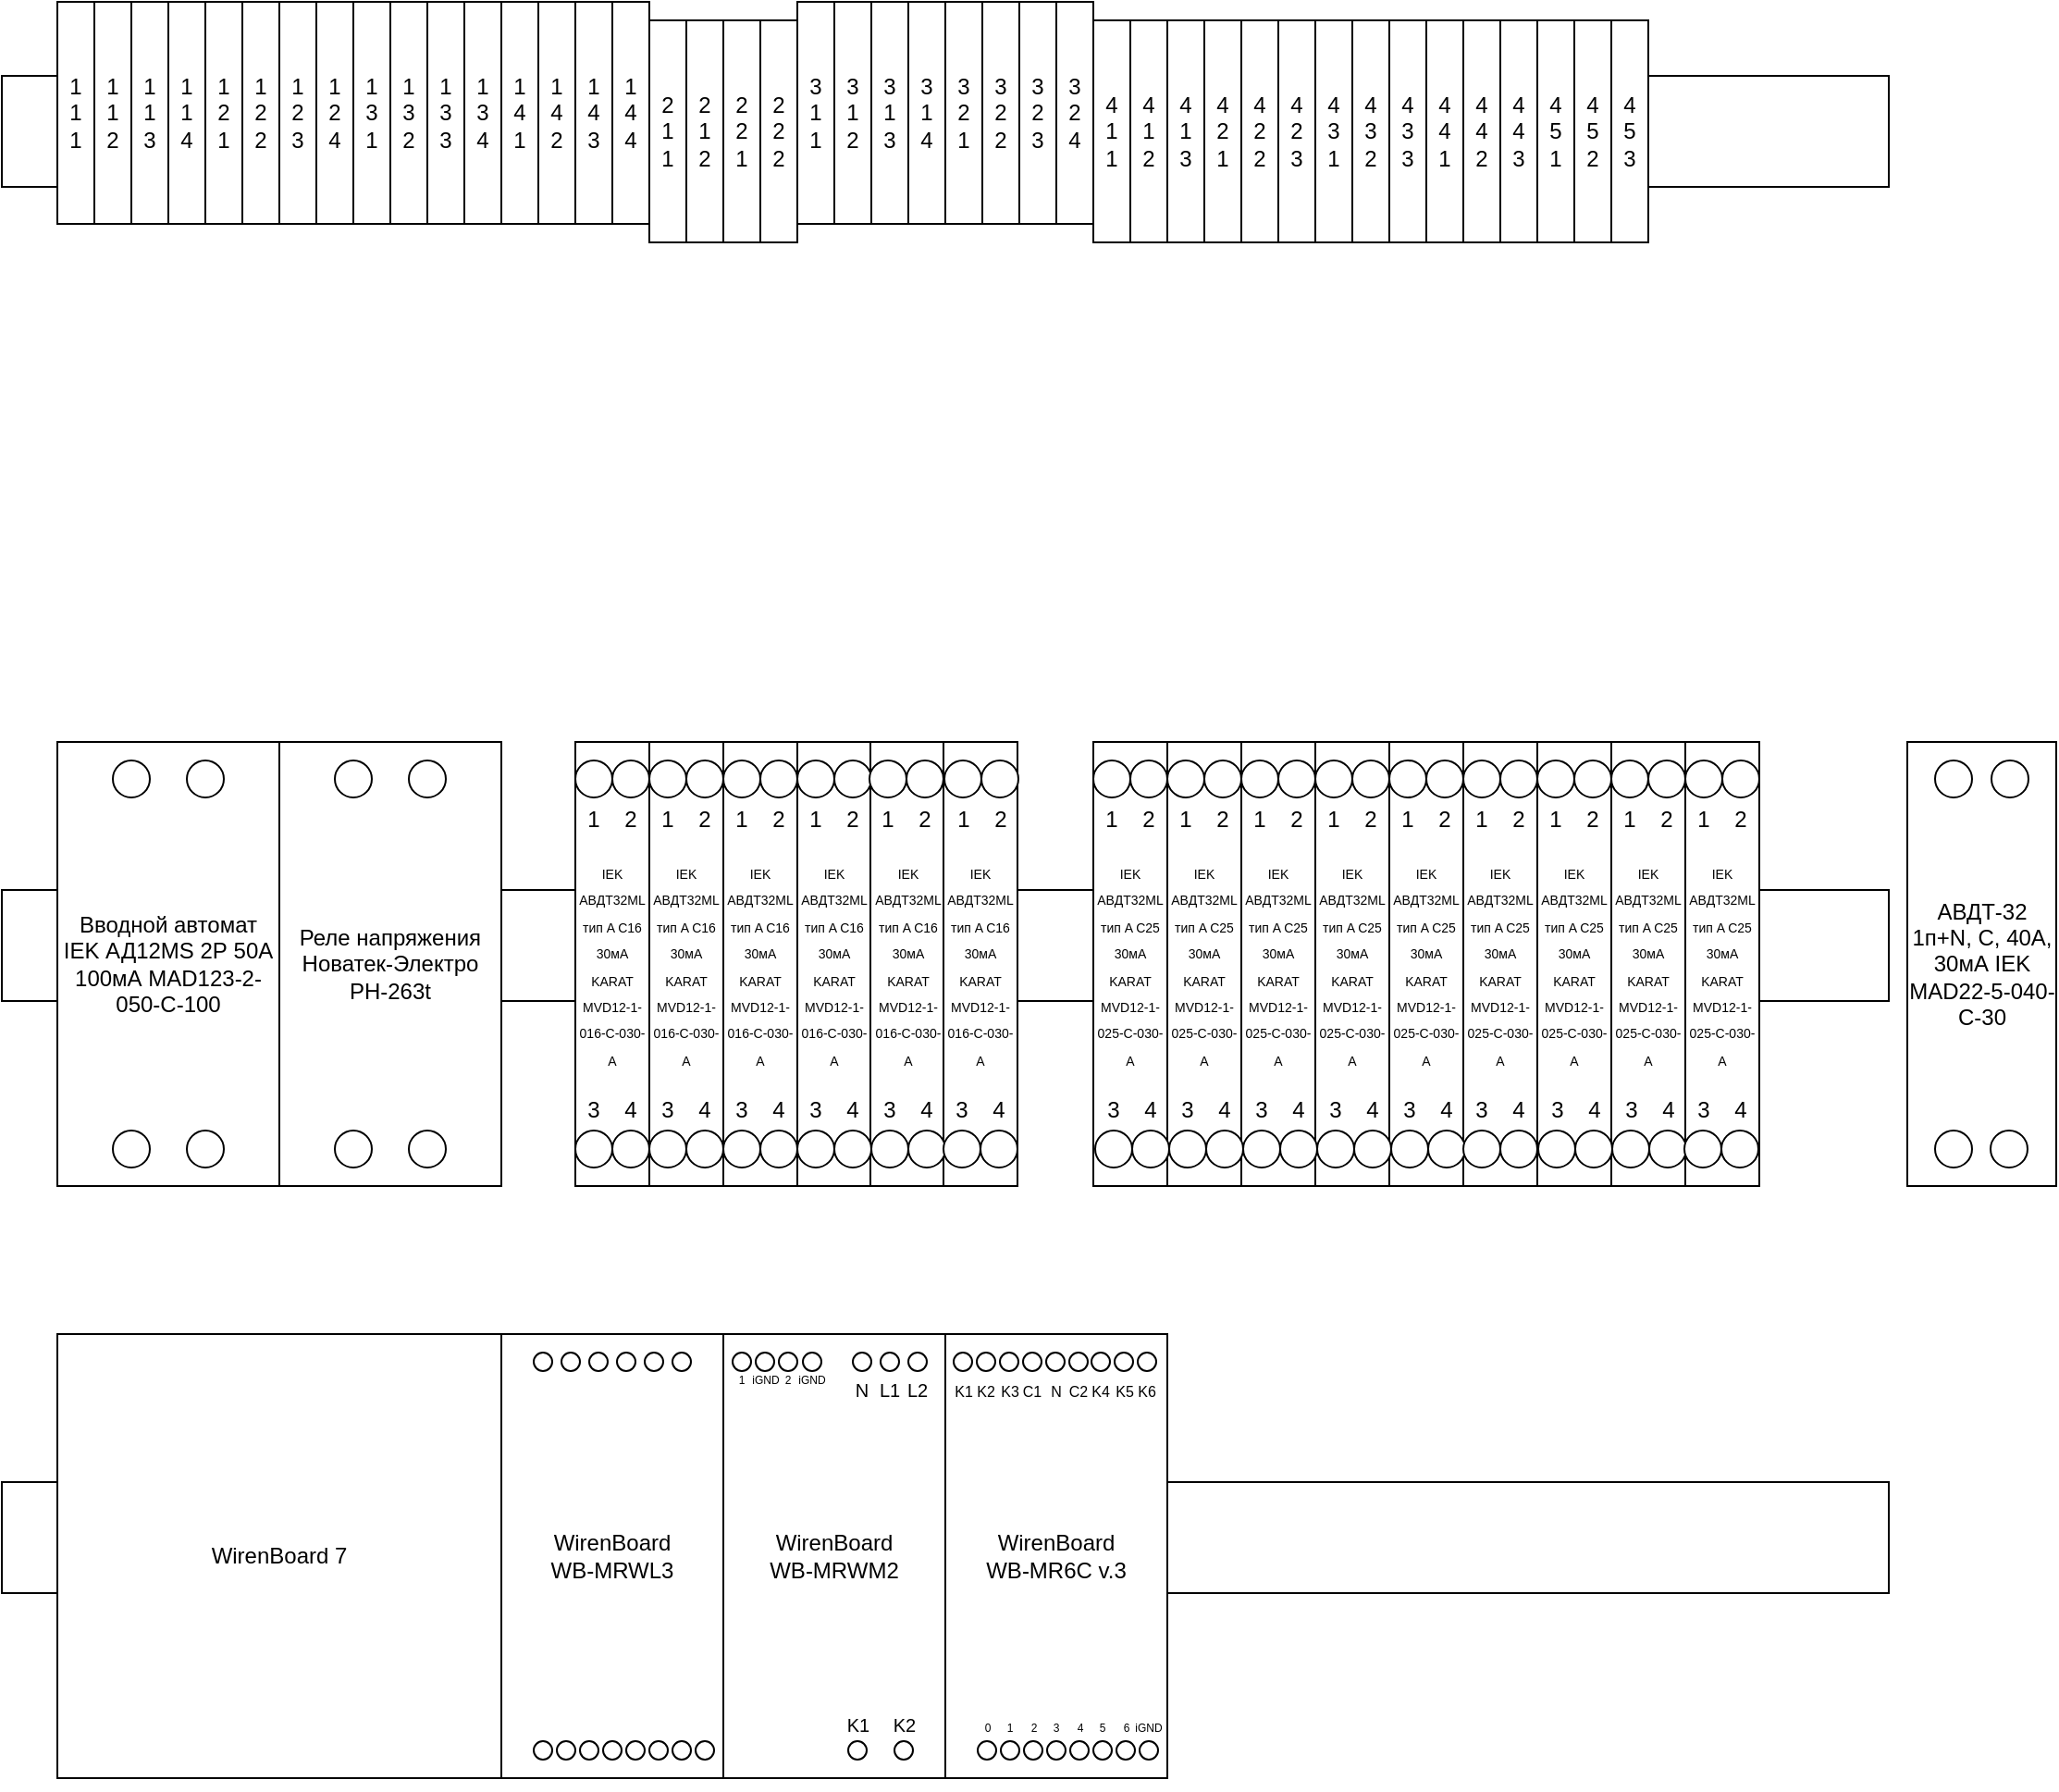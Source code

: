 <mxfile version="21.1.2" type="github">
  <diagram name="Страница 1" id="GMvIVAxOlFMNgnBswhOr">
    <mxGraphModel dx="1138" dy="989" grid="1" gridSize="10" guides="1" tooltips="1" connect="1" arrows="1" fold="1" page="1" pageScale="1" pageWidth="827" pageHeight="1169" math="1" shadow="0">
      <root>
        <mxCell id="0" />
        <mxCell id="1" parent="0" />
        <mxCell id="wkO30YPk-ZB2-EVH_7Kl-1" value="" style="rounded=0;whiteSpace=wrap;html=1;" vertex="1" parent="1">
          <mxGeometry x="10" y="80" width="1020" height="60" as="geometry" />
        </mxCell>
        <mxCell id="RqG4AOZZVtZ1jqkXJKte-1" value="" style="rounded=0;whiteSpace=wrap;html=1;" parent="1" vertex="1">
          <mxGeometry x="10" y="520" width="1020" height="60" as="geometry" />
        </mxCell>
        <mxCell id="2vmeMcMYZhxoyW6QbUdL-4" value="Вводной автомат&lt;br&gt;IEK АД12MS 2Р 50А 100мА MAD123-2-050-C-100" style="rounded=0;whiteSpace=wrap;html=1;" parent="1" vertex="1">
          <mxGeometry x="40" y="440" width="120" height="240" as="geometry" />
        </mxCell>
        <mxCell id="2vmeMcMYZhxoyW6QbUdL-5" value="" style="ellipse;whiteSpace=wrap;html=1;aspect=fixed;" parent="1" vertex="1">
          <mxGeometry x="70" y="450" width="20" height="20" as="geometry" />
        </mxCell>
        <mxCell id="2vmeMcMYZhxoyW6QbUdL-6" value="" style="ellipse;whiteSpace=wrap;html=1;aspect=fixed;" parent="1" vertex="1">
          <mxGeometry x="110" y="450" width="20" height="20" as="geometry" />
        </mxCell>
        <mxCell id="2vmeMcMYZhxoyW6QbUdL-7" value="" style="ellipse;whiteSpace=wrap;html=1;aspect=fixed;" parent="1" vertex="1">
          <mxGeometry x="70" y="650" width="20" height="20" as="geometry" />
        </mxCell>
        <mxCell id="2vmeMcMYZhxoyW6QbUdL-8" value="" style="ellipse;whiteSpace=wrap;html=1;aspect=fixed;" parent="1" vertex="1">
          <mxGeometry x="110" y="650" width="20" height="20" as="geometry" />
        </mxCell>
        <mxCell id="2vmeMcMYZhxoyW6QbUdL-9" value="Реле напряжения&lt;br&gt;Новатек-Электро&lt;br&gt;РН-263t" style="rounded=0;whiteSpace=wrap;html=1;" parent="1" vertex="1">
          <mxGeometry x="160" y="440" width="120" height="240" as="geometry" />
        </mxCell>
        <mxCell id="5hRmY-BtmMJLrfZp9TTn-1" value="1&lt;br&gt;1&lt;br&gt;1" style="rounded=0;whiteSpace=wrap;html=1;" parent="1" vertex="1">
          <mxGeometry x="40" y="40" width="20" height="120" as="geometry" />
        </mxCell>
        <mxCell id="5hRmY-BtmMJLrfZp9TTn-3" value="1&lt;br&gt;1&lt;br&gt;2" style="rounded=0;whiteSpace=wrap;html=1;" parent="1" vertex="1">
          <mxGeometry x="60" y="40" width="20" height="120" as="geometry" />
        </mxCell>
        <mxCell id="5hRmY-BtmMJLrfZp9TTn-4" value="1&lt;br&gt;1&lt;br&gt;3" style="rounded=0;whiteSpace=wrap;html=1;" parent="1" vertex="1">
          <mxGeometry x="80" y="40" width="20" height="120" as="geometry" />
        </mxCell>
        <mxCell id="5hRmY-BtmMJLrfZp9TTn-5" value="1&lt;br&gt;1&lt;br&gt;4" style="rounded=0;whiteSpace=wrap;html=1;" parent="1" vertex="1">
          <mxGeometry x="100" y="40" width="20" height="120" as="geometry" />
        </mxCell>
        <mxCell id="0-yYCfnnUH1NWtFswdme-1" value="1&lt;br&gt;2&lt;br&gt;1" style="rounded=0;whiteSpace=wrap;html=1;" parent="1" vertex="1">
          <mxGeometry x="120" y="40" width="20" height="120" as="geometry" />
        </mxCell>
        <mxCell id="0-yYCfnnUH1NWtFswdme-2" value="1&lt;br&gt;2&lt;br&gt;2" style="rounded=0;whiteSpace=wrap;html=1;" parent="1" vertex="1">
          <mxGeometry x="140" y="40" width="20" height="120" as="geometry" />
        </mxCell>
        <mxCell id="0-yYCfnnUH1NWtFswdme-3" value="1&lt;br&gt;2&lt;br&gt;3" style="rounded=0;whiteSpace=wrap;html=1;" parent="1" vertex="1">
          <mxGeometry x="160" y="40" width="20" height="120" as="geometry" />
        </mxCell>
        <mxCell id="0-yYCfnnUH1NWtFswdme-4" value="1&lt;br&gt;2&lt;br&gt;4" style="rounded=0;whiteSpace=wrap;html=1;" parent="1" vertex="1">
          <mxGeometry x="180" y="40" width="20" height="120" as="geometry" />
        </mxCell>
        <mxCell id="N0oFKr2moulXzAQWh6da-1" value="1&lt;br&gt;3&lt;br&gt;1" style="rounded=0;whiteSpace=wrap;html=1;" parent="1" vertex="1">
          <mxGeometry x="200" y="40" width="20" height="120" as="geometry" />
        </mxCell>
        <mxCell id="N0oFKr2moulXzAQWh6da-2" value="1&lt;br&gt;3&lt;br&gt;2" style="rounded=0;whiteSpace=wrap;html=1;" parent="1" vertex="1">
          <mxGeometry x="220" y="40" width="20" height="120" as="geometry" />
        </mxCell>
        <mxCell id="N0oFKr2moulXzAQWh6da-3" value="1&lt;br&gt;3&lt;br&gt;3" style="rounded=0;whiteSpace=wrap;html=1;" parent="1" vertex="1">
          <mxGeometry x="240" y="40" width="20" height="120" as="geometry" />
        </mxCell>
        <mxCell id="N0oFKr2moulXzAQWh6da-4" value="1&lt;br&gt;3&lt;br&gt;4" style="rounded=0;whiteSpace=wrap;html=1;" parent="1" vertex="1">
          <mxGeometry x="260" y="40" width="20" height="120" as="geometry" />
        </mxCell>
        <mxCell id="N0oFKr2moulXzAQWh6da-5" value="1&lt;br&gt;4&lt;br&gt;1" style="rounded=0;whiteSpace=wrap;html=1;" parent="1" vertex="1">
          <mxGeometry x="280" y="40" width="20" height="120" as="geometry" />
        </mxCell>
        <mxCell id="N0oFKr2moulXzAQWh6da-6" value="1&lt;br&gt;4&lt;br&gt;2" style="rounded=0;whiteSpace=wrap;html=1;" parent="1" vertex="1">
          <mxGeometry x="300" y="40" width="20" height="120" as="geometry" />
        </mxCell>
        <mxCell id="N0oFKr2moulXzAQWh6da-7" value="1&lt;br&gt;4&lt;br&gt;3" style="rounded=0;whiteSpace=wrap;html=1;" parent="1" vertex="1">
          <mxGeometry x="320" y="40" width="20" height="120" as="geometry" />
        </mxCell>
        <mxCell id="N0oFKr2moulXzAQWh6da-8" value="1&lt;br&gt;4&lt;br&gt;4" style="rounded=0;whiteSpace=wrap;html=1;" parent="1" vertex="1">
          <mxGeometry x="340" y="40" width="20" height="120" as="geometry" />
        </mxCell>
        <mxCell id="N0oFKr2moulXzAQWh6da-9" value="2&lt;br&gt;1&lt;br&gt;1" style="rounded=0;whiteSpace=wrap;html=1;" parent="1" vertex="1">
          <mxGeometry x="360" y="50" width="20" height="120" as="geometry" />
        </mxCell>
        <mxCell id="N0oFKr2moulXzAQWh6da-10" value="2&lt;br&gt;1&lt;br&gt;2" style="rounded=0;whiteSpace=wrap;html=1;" parent="1" vertex="1">
          <mxGeometry x="380" y="50" width="20" height="120" as="geometry" />
        </mxCell>
        <mxCell id="N0oFKr2moulXzAQWh6da-11" value="2&lt;br&gt;2&lt;br&gt;1" style="rounded=0;whiteSpace=wrap;html=1;" parent="1" vertex="1">
          <mxGeometry x="400" y="50" width="20" height="120" as="geometry" />
        </mxCell>
        <mxCell id="N0oFKr2moulXzAQWh6da-12" value="2&lt;br&gt;2&lt;br&gt;2" style="rounded=0;whiteSpace=wrap;html=1;" parent="1" vertex="1">
          <mxGeometry x="420" y="50" width="20" height="120" as="geometry" />
        </mxCell>
        <mxCell id="N0oFKr2moulXzAQWh6da-13" value="3&lt;br&gt;1&lt;br&gt;1" style="rounded=0;whiteSpace=wrap;html=1;" parent="1" vertex="1">
          <mxGeometry x="440" y="40" width="20" height="120" as="geometry" />
        </mxCell>
        <mxCell id="N0oFKr2moulXzAQWh6da-14" value="3&lt;br&gt;1&lt;br&gt;2" style="rounded=0;whiteSpace=wrap;html=1;" parent="1" vertex="1">
          <mxGeometry x="460" y="40" width="20" height="120" as="geometry" />
        </mxCell>
        <mxCell id="N0oFKr2moulXzAQWh6da-15" value="3&lt;br&gt;1&lt;br&gt;3" style="rounded=0;whiteSpace=wrap;html=1;" parent="1" vertex="1">
          <mxGeometry x="480" y="40" width="20" height="120" as="geometry" />
        </mxCell>
        <mxCell id="N0oFKr2moulXzAQWh6da-16" value="3&lt;br&gt;1&lt;br&gt;4" style="rounded=0;whiteSpace=wrap;html=1;" parent="1" vertex="1">
          <mxGeometry x="500" y="40" width="20" height="120" as="geometry" />
        </mxCell>
        <mxCell id="N0oFKr2moulXzAQWh6da-17" value="3&lt;br&gt;2&lt;br&gt;1" style="rounded=0;whiteSpace=wrap;html=1;" parent="1" vertex="1">
          <mxGeometry x="520" y="40" width="20" height="120" as="geometry" />
        </mxCell>
        <mxCell id="N0oFKr2moulXzAQWh6da-18" value="3&lt;br&gt;2&lt;br&gt;2" style="rounded=0;whiteSpace=wrap;html=1;" parent="1" vertex="1">
          <mxGeometry x="540" y="40" width="20" height="120" as="geometry" />
        </mxCell>
        <mxCell id="N0oFKr2moulXzAQWh6da-19" value="3&lt;br&gt;2&lt;br&gt;3" style="rounded=0;whiteSpace=wrap;html=1;" parent="1" vertex="1">
          <mxGeometry x="560" y="40" width="20" height="120" as="geometry" />
        </mxCell>
        <mxCell id="N0oFKr2moulXzAQWh6da-20" value="3&lt;br&gt;2&lt;br&gt;4" style="rounded=0;whiteSpace=wrap;html=1;" parent="1" vertex="1">
          <mxGeometry x="580" y="40" width="20" height="120" as="geometry" />
        </mxCell>
        <mxCell id="N0oFKr2moulXzAQWh6da-21" value="4&lt;br&gt;1&lt;br&gt;1" style="rounded=0;whiteSpace=wrap;html=1;" parent="1" vertex="1">
          <mxGeometry x="600" y="50" width="20" height="120" as="geometry" />
        </mxCell>
        <mxCell id="N0oFKr2moulXzAQWh6da-22" value="4&lt;br&gt;1&lt;br&gt;2" style="rounded=0;whiteSpace=wrap;html=1;" parent="1" vertex="1">
          <mxGeometry x="620" y="50" width="20" height="120" as="geometry" />
        </mxCell>
        <mxCell id="N0oFKr2moulXzAQWh6da-23" value="4&lt;br&gt;1&lt;br&gt;3" style="rounded=0;whiteSpace=wrap;html=1;" parent="1" vertex="1">
          <mxGeometry x="640" y="50" width="20" height="120" as="geometry" />
        </mxCell>
        <mxCell id="N0oFKr2moulXzAQWh6da-24" value="4&lt;br&gt;2&lt;br&gt;1" style="rounded=0;whiteSpace=wrap;html=1;" parent="1" vertex="1">
          <mxGeometry x="660" y="50" width="20" height="120" as="geometry" />
        </mxCell>
        <mxCell id="N0oFKr2moulXzAQWh6da-25" value="4&lt;br&gt;2&lt;br&gt;2" style="rounded=0;whiteSpace=wrap;html=1;" parent="1" vertex="1">
          <mxGeometry x="680" y="50" width="20" height="120" as="geometry" />
        </mxCell>
        <mxCell id="N0oFKr2moulXzAQWh6da-26" value="4&lt;br&gt;2&lt;br&gt;3" style="rounded=0;whiteSpace=wrap;html=1;" parent="1" vertex="1">
          <mxGeometry x="700" y="50" width="20" height="120" as="geometry" />
        </mxCell>
        <mxCell id="N0oFKr2moulXzAQWh6da-27" value="4&lt;br&gt;3&lt;br&gt;1" style="rounded=0;whiteSpace=wrap;html=1;" parent="1" vertex="1">
          <mxGeometry x="720" y="50" width="20" height="120" as="geometry" />
        </mxCell>
        <mxCell id="N0oFKr2moulXzAQWh6da-28" value="4&lt;br&gt;3&lt;br&gt;2" style="rounded=0;whiteSpace=wrap;html=1;" parent="1" vertex="1">
          <mxGeometry x="740" y="50" width="20" height="120" as="geometry" />
        </mxCell>
        <mxCell id="N0oFKr2moulXzAQWh6da-29" value="4&lt;br&gt;3&lt;br&gt;3" style="rounded=0;whiteSpace=wrap;html=1;" parent="1" vertex="1">
          <mxGeometry x="760" y="50" width="20" height="120" as="geometry" />
        </mxCell>
        <mxCell id="N0oFKr2moulXzAQWh6da-30" value="4&lt;br&gt;4&lt;br&gt;1" style="rounded=0;whiteSpace=wrap;html=1;" parent="1" vertex="1">
          <mxGeometry x="780" y="50" width="20" height="120" as="geometry" />
        </mxCell>
        <mxCell id="N0oFKr2moulXzAQWh6da-31" value="4&lt;br&gt;4&lt;br&gt;2" style="rounded=0;whiteSpace=wrap;html=1;" parent="1" vertex="1">
          <mxGeometry x="800" y="50" width="20" height="120" as="geometry" />
        </mxCell>
        <mxCell id="N0oFKr2moulXzAQWh6da-32" value="4&lt;br&gt;4&lt;br&gt;3" style="rounded=0;whiteSpace=wrap;html=1;" parent="1" vertex="1">
          <mxGeometry x="820" y="50" width="20" height="120" as="geometry" />
        </mxCell>
        <mxCell id="N0oFKr2moulXzAQWh6da-33" value="4&lt;br&gt;5&lt;br&gt;1" style="rounded=0;whiteSpace=wrap;html=1;" parent="1" vertex="1">
          <mxGeometry x="840" y="50" width="20" height="120" as="geometry" />
        </mxCell>
        <mxCell id="N0oFKr2moulXzAQWh6da-34" value="4&lt;br&gt;5&lt;br&gt;2" style="rounded=0;whiteSpace=wrap;html=1;" parent="1" vertex="1">
          <mxGeometry x="860" y="50" width="20" height="120" as="geometry" />
        </mxCell>
        <mxCell id="N0oFKr2moulXzAQWh6da-35" value="4&lt;br&gt;5&lt;br&gt;3" style="rounded=0;whiteSpace=wrap;html=1;" parent="1" vertex="1">
          <mxGeometry x="880" y="50" width="20" height="120" as="geometry" />
        </mxCell>
        <mxCell id="RqG4AOZZVtZ1jqkXJKte-2" value="" style="rounded=0;whiteSpace=wrap;html=1;" parent="1" vertex="1">
          <mxGeometry x="10" y="840" width="1020" height="60" as="geometry" />
        </mxCell>
        <mxCell id="RqG4AOZZVtZ1jqkXJKte-3" value="WirenBoard 7" style="rounded=0;whiteSpace=wrap;html=1;" parent="1" vertex="1">
          <mxGeometry x="40" y="760" width="240" height="240" as="geometry" />
        </mxCell>
        <mxCell id="RqG4AOZZVtZ1jqkXJKte-4" value="WirenBoard&lt;br&gt;WB-MRWL3" style="rounded=0;whiteSpace=wrap;html=1;" parent="1" vertex="1">
          <mxGeometry x="280" y="760" width="120" height="240" as="geometry" />
        </mxCell>
        <mxCell id="RqG4AOZZVtZ1jqkXJKte-5" value="" style="ellipse;whiteSpace=wrap;html=1;aspect=fixed;" parent="1" vertex="1">
          <mxGeometry x="297.5" y="770" width="10" height="10" as="geometry" />
        </mxCell>
        <mxCell id="RqG4AOZZVtZ1jqkXJKte-6" value="" style="ellipse;whiteSpace=wrap;html=1;aspect=fixed;" parent="1" vertex="1">
          <mxGeometry x="312.5" y="770" width="10" height="10" as="geometry" />
        </mxCell>
        <mxCell id="RqG4AOZZVtZ1jqkXJKte-7" value="" style="ellipse;whiteSpace=wrap;html=1;aspect=fixed;" parent="1" vertex="1">
          <mxGeometry x="327.5" y="770" width="10" height="10" as="geometry" />
        </mxCell>
        <mxCell id="RqG4AOZZVtZ1jqkXJKte-8" value="" style="ellipse;whiteSpace=wrap;html=1;aspect=fixed;" parent="1" vertex="1">
          <mxGeometry x="342.5" y="770" width="10" height="10" as="geometry" />
        </mxCell>
        <mxCell id="RqG4AOZZVtZ1jqkXJKte-9" value="" style="ellipse;whiteSpace=wrap;html=1;aspect=fixed;" parent="1" vertex="1">
          <mxGeometry x="357.5" y="770" width="10" height="10" as="geometry" />
        </mxCell>
        <mxCell id="RqG4AOZZVtZ1jqkXJKte-10" value="" style="ellipse;whiteSpace=wrap;html=1;aspect=fixed;" parent="1" vertex="1">
          <mxGeometry x="372.5" y="770" width="10" height="10" as="geometry" />
        </mxCell>
        <mxCell id="RqG4AOZZVtZ1jqkXJKte-13" value="" style="ellipse;whiteSpace=wrap;html=1;aspect=fixed;" parent="1" vertex="1">
          <mxGeometry x="297.5" y="980" width="10" height="10" as="geometry" />
        </mxCell>
        <mxCell id="RqG4AOZZVtZ1jqkXJKte-14" value="" style="ellipse;whiteSpace=wrap;html=1;aspect=fixed;" parent="1" vertex="1">
          <mxGeometry x="310" y="980" width="10" height="10" as="geometry" />
        </mxCell>
        <mxCell id="RqG4AOZZVtZ1jqkXJKte-15" value="" style="ellipse;whiteSpace=wrap;html=1;aspect=fixed;" parent="1" vertex="1">
          <mxGeometry x="322.5" y="980" width="10" height="10" as="geometry" />
        </mxCell>
        <mxCell id="RqG4AOZZVtZ1jqkXJKte-16" value="" style="ellipse;whiteSpace=wrap;html=1;aspect=fixed;" parent="1" vertex="1">
          <mxGeometry x="335" y="980" width="10" height="10" as="geometry" />
        </mxCell>
        <mxCell id="RqG4AOZZVtZ1jqkXJKte-17" value="" style="ellipse;whiteSpace=wrap;html=1;aspect=fixed;" parent="1" vertex="1">
          <mxGeometry x="347.5" y="980" width="10" height="10" as="geometry" />
        </mxCell>
        <mxCell id="RqG4AOZZVtZ1jqkXJKte-18" value="" style="ellipse;whiteSpace=wrap;html=1;aspect=fixed;" parent="1" vertex="1">
          <mxGeometry x="360" y="980" width="10" height="10" as="geometry" />
        </mxCell>
        <mxCell id="RqG4AOZZVtZ1jqkXJKte-19" value="" style="ellipse;whiteSpace=wrap;html=1;aspect=fixed;" parent="1" vertex="1">
          <mxGeometry x="372.5" y="980" width="10" height="10" as="geometry" />
        </mxCell>
        <mxCell id="RqG4AOZZVtZ1jqkXJKte-20" value="" style="ellipse;whiteSpace=wrap;html=1;aspect=fixed;" parent="1" vertex="1">
          <mxGeometry x="385" y="980" width="10" height="10" as="geometry" />
        </mxCell>
        <mxCell id="RqG4AOZZVtZ1jqkXJKte-21" value="WirenBoard&lt;br&gt;WB-MRWM2" style="rounded=0;whiteSpace=wrap;html=1;" parent="1" vertex="1">
          <mxGeometry x="400" y="760" width="120" height="240" as="geometry" />
        </mxCell>
        <mxCell id="RqG4AOZZVtZ1jqkXJKte-22" value="&lt;font style=&quot;font-size: 6px;&quot;&gt;&lt;br&gt;iGND&lt;/font&gt;" style="ellipse;whiteSpace=wrap;html=1;aspect=fixed;" parent="1" vertex="1">
          <mxGeometry x="417.5" y="770" width="10" height="10" as="geometry" />
        </mxCell>
        <mxCell id="RqG4AOZZVtZ1jqkXJKte-23" value="&lt;font style=&quot;font-size: 6px;&quot;&gt;&lt;br&gt;2&lt;/font&gt;" style="ellipse;whiteSpace=wrap;html=1;aspect=fixed;" parent="1" vertex="1">
          <mxGeometry x="430" y="770" width="10" height="10" as="geometry" />
        </mxCell>
        <mxCell id="RqG4AOZZVtZ1jqkXJKte-24" value="&lt;font style=&quot;font-size: 6px;&quot;&gt;&lt;br&gt;iGND&lt;/font&gt;" style="ellipse;whiteSpace=wrap;html=1;aspect=fixed;" parent="1" vertex="1">
          <mxGeometry x="443" y="770" width="10" height="10" as="geometry" />
        </mxCell>
        <mxCell id="RqG4AOZZVtZ1jqkXJKte-25" value="&lt;font style=&quot;font-size: 10px;&quot;&gt;&lt;br&gt;&lt;br&gt;N&lt;/font&gt;" style="ellipse;whiteSpace=wrap;html=1;aspect=fixed;" parent="1" vertex="1">
          <mxGeometry x="470" y="770" width="10" height="10" as="geometry" />
        </mxCell>
        <mxCell id="RqG4AOZZVtZ1jqkXJKte-26" value="&lt;font style=&quot;font-size: 10px;&quot;&gt;&lt;br&gt;&lt;br&gt;L1&lt;/font&gt;" style="ellipse;whiteSpace=wrap;html=1;aspect=fixed;" parent="1" vertex="1">
          <mxGeometry x="485" y="770" width="10" height="10" as="geometry" />
        </mxCell>
        <mxCell id="RqG4AOZZVtZ1jqkXJKte-27" value="&lt;font style=&quot;font-size: 10px;&quot;&gt;&lt;br&gt;&lt;br&gt;L2&lt;/font&gt;" style="ellipse;whiteSpace=wrap;html=1;aspect=fixed;" parent="1" vertex="1">
          <mxGeometry x="500" y="770" width="10" height="10" as="geometry" />
        </mxCell>
        <mxCell id="RqG4AOZZVtZ1jqkXJKte-32" value="&lt;font style=&quot;font-size: 10px;&quot;&gt;K1&lt;br&gt;&lt;br&gt;&lt;br&gt;&lt;/font&gt;" style="ellipse;whiteSpace=wrap;html=1;aspect=fixed;" parent="1" vertex="1">
          <mxGeometry x="467.5" y="980" width="10" height="10" as="geometry" />
        </mxCell>
        <mxCell id="RqG4AOZZVtZ1jqkXJKte-34" value="&lt;font style=&quot;font-size: 10px;&quot;&gt;K2&lt;br&gt;&lt;br&gt;&lt;br&gt;&lt;/font&gt;" style="ellipse;whiteSpace=wrap;html=1;aspect=fixed;" parent="1" vertex="1">
          <mxGeometry x="492.5" y="980" width="10" height="10" as="geometry" />
        </mxCell>
        <mxCell id="RqG4AOZZVtZ1jqkXJKte-36" value="&lt;font style=&quot;font-size: 6px;&quot;&gt;&lt;br&gt;1&lt;/font&gt;" style="ellipse;whiteSpace=wrap;html=1;aspect=fixed;" parent="1" vertex="1">
          <mxGeometry x="405" y="770" width="10" height="10" as="geometry" />
        </mxCell>
        <mxCell id="RqG4AOZZVtZ1jqkXJKte-38" value="WirenBoard&lt;br&gt;WB-MR6C v.3" style="rounded=0;whiteSpace=wrap;html=1;" parent="1" vertex="1">
          <mxGeometry x="520" y="760" width="120" height="240" as="geometry" />
        </mxCell>
        <mxCell id="RqG4AOZZVtZ1jqkXJKte-39" value="&lt;font style=&quot;font-size: 8px;&quot;&gt;&lt;br&gt;&lt;br&gt;K1&lt;/font&gt;" style="ellipse;whiteSpace=wrap;html=1;aspect=fixed;" parent="1" vertex="1">
          <mxGeometry x="524.5" y="770" width="10" height="10" as="geometry" />
        </mxCell>
        <mxCell id="RqG4AOZZVtZ1jqkXJKte-40" value="&lt;font style=&quot;font-size: 8px;&quot;&gt;&lt;br&gt;&lt;br&gt;K2&lt;/font&gt;" style="ellipse;whiteSpace=wrap;html=1;aspect=fixed;" parent="1" vertex="1">
          <mxGeometry x="537" y="770" width="10" height="10" as="geometry" />
        </mxCell>
        <mxCell id="RqG4AOZZVtZ1jqkXJKte-41" value="&lt;font style=&quot;font-size: 8px;&quot;&gt;&lt;br&gt;&lt;br&gt;K3&lt;/font&gt;" style="ellipse;whiteSpace=wrap;html=1;aspect=fixed;" parent="1" vertex="1">
          <mxGeometry x="549.5" y="770" width="10" height="10" as="geometry" />
        </mxCell>
        <mxCell id="RqG4AOZZVtZ1jqkXJKte-42" value="&lt;font style=&quot;font-size: 8px;&quot;&gt;&lt;br&gt;&lt;br&gt;C1&lt;/font&gt;" style="ellipse;whiteSpace=wrap;html=1;aspect=fixed;" parent="1" vertex="1">
          <mxGeometry x="562" y="770" width="10" height="10" as="geometry" />
        </mxCell>
        <mxCell id="RqG4AOZZVtZ1jqkXJKte-43" value="&lt;font style=&quot;font-size: 8px;&quot;&gt;&lt;br&gt;&lt;br&gt;N&lt;/font&gt;" style="ellipse;whiteSpace=wrap;html=1;aspect=fixed;" parent="1" vertex="1">
          <mxGeometry x="574.5" y="770" width="10" height="10" as="geometry" />
        </mxCell>
        <mxCell id="RqG4AOZZVtZ1jqkXJKte-44" value="&lt;font style=&quot;font-size: 8px;&quot;&gt;&lt;br&gt;&lt;br&gt;C2&lt;/font&gt;" style="ellipse;whiteSpace=wrap;html=1;aspect=fixed;" parent="1" vertex="1">
          <mxGeometry x="587" y="770" width="10" height="10" as="geometry" />
        </mxCell>
        <mxCell id="RqG4AOZZVtZ1jqkXJKte-45" value="&lt;font style=&quot;font-size: 6px;&quot;&gt;0&lt;br&gt;&lt;br&gt;&lt;br&gt;&lt;/font&gt;" style="ellipse;whiteSpace=wrap;html=1;aspect=fixed;" parent="1" vertex="1">
          <mxGeometry x="537.5" y="980" width="10" height="10" as="geometry" />
        </mxCell>
        <mxCell id="RqG4AOZZVtZ1jqkXJKte-46" value="&lt;font style=&quot;font-size: 6px;&quot;&gt;1&lt;br&gt;&lt;br&gt;&lt;br&gt;&lt;/font&gt;" style="ellipse;whiteSpace=wrap;html=1;aspect=fixed;" parent="1" vertex="1">
          <mxGeometry x="550" y="980" width="10" height="10" as="geometry" />
        </mxCell>
        <mxCell id="RqG4AOZZVtZ1jqkXJKte-47" value="&lt;font style=&quot;font-size: 6px;&quot;&gt;2&lt;br&gt;&lt;br&gt;&lt;br&gt;&lt;/font&gt;" style="ellipse;whiteSpace=wrap;html=1;aspect=fixed;" parent="1" vertex="1">
          <mxGeometry x="562.5" y="980" width="10" height="10" as="geometry" />
        </mxCell>
        <mxCell id="RqG4AOZZVtZ1jqkXJKte-48" value="&lt;font style=&quot;font-size: 6px;&quot;&gt;3&lt;br&gt;&lt;br&gt;&lt;br&gt;&lt;/font&gt;" style="ellipse;whiteSpace=wrap;html=1;aspect=fixed;" parent="1" vertex="1">
          <mxGeometry x="575" y="980" width="10" height="10" as="geometry" />
        </mxCell>
        <mxCell id="RqG4AOZZVtZ1jqkXJKte-49" value="&lt;font style=&quot;font-size: 6px;&quot;&gt;4&lt;br&gt;&lt;br&gt;&lt;br&gt;&lt;/font&gt;" style="ellipse;whiteSpace=wrap;html=1;aspect=fixed;" parent="1" vertex="1">
          <mxGeometry x="587.5" y="980" width="10" height="10" as="geometry" />
        </mxCell>
        <mxCell id="RqG4AOZZVtZ1jqkXJKte-50" value="&lt;font style=&quot;font-size: 6px;&quot;&gt;5&lt;br&gt;&lt;br&gt;&lt;br&gt;&lt;/font&gt;" style="ellipse;whiteSpace=wrap;html=1;aspect=fixed;" parent="1" vertex="1">
          <mxGeometry x="600" y="980" width="10" height="10" as="geometry" />
        </mxCell>
        <mxCell id="RqG4AOZZVtZ1jqkXJKte-51" value="&lt;font style=&quot;font-size: 6px;&quot;&gt;6&lt;br&gt;&lt;br&gt;&lt;br&gt;&lt;/font&gt;" style="ellipse;whiteSpace=wrap;html=1;aspect=fixed;" parent="1" vertex="1">
          <mxGeometry x="612.5" y="980" width="10" height="10" as="geometry" />
        </mxCell>
        <mxCell id="RqG4AOZZVtZ1jqkXJKte-52" value="&lt;font style=&quot;font-size: 6px;&quot;&gt;iGND&lt;br&gt;&lt;br&gt;&lt;br&gt;&lt;/font&gt;" style="ellipse;whiteSpace=wrap;html=1;aspect=fixed;" parent="1" vertex="1">
          <mxGeometry x="625" y="980" width="10" height="10" as="geometry" />
        </mxCell>
        <mxCell id="RqG4AOZZVtZ1jqkXJKte-54" value="&lt;font style=&quot;font-size: 8px;&quot;&gt;&lt;br&gt;&lt;br&gt;K4&lt;/font&gt;" style="ellipse;whiteSpace=wrap;html=1;aspect=fixed;" parent="1" vertex="1">
          <mxGeometry x="599" y="770" width="10" height="10" as="geometry" />
        </mxCell>
        <mxCell id="RqG4AOZZVtZ1jqkXJKte-55" value="&lt;font style=&quot;font-size: 8px;&quot;&gt;&lt;br&gt;&lt;br&gt;K5&lt;/font&gt;" style="ellipse;whiteSpace=wrap;html=1;aspect=fixed;" parent="1" vertex="1">
          <mxGeometry x="611.5" y="770" width="10" height="10" as="geometry" />
        </mxCell>
        <mxCell id="RqG4AOZZVtZ1jqkXJKte-56" value="&lt;font style=&quot;font-size: 8px;&quot;&gt;&lt;br&gt;&lt;br&gt;K6&lt;/font&gt;" style="ellipse;whiteSpace=wrap;html=1;aspect=fixed;" parent="1" vertex="1">
          <mxGeometry x="624" y="770" width="10" height="10" as="geometry" />
        </mxCell>
        <mxCell id="-NaWbS3L9cUnyOow25nI-1" value="" style="ellipse;whiteSpace=wrap;html=1;aspect=fixed;" parent="1" vertex="1">
          <mxGeometry x="190" y="450" width="20" height="20" as="geometry" />
        </mxCell>
        <mxCell id="-NaWbS3L9cUnyOow25nI-2" value="" style="ellipse;whiteSpace=wrap;html=1;aspect=fixed;" parent="1" vertex="1">
          <mxGeometry x="230" y="450" width="20" height="20" as="geometry" />
        </mxCell>
        <mxCell id="-NaWbS3L9cUnyOow25nI-3" value="" style="ellipse;whiteSpace=wrap;html=1;aspect=fixed;" parent="1" vertex="1">
          <mxGeometry x="190" y="650" width="20" height="20" as="geometry" />
        </mxCell>
        <mxCell id="-NaWbS3L9cUnyOow25nI-4" value="" style="ellipse;whiteSpace=wrap;html=1;aspect=fixed;" parent="1" vertex="1">
          <mxGeometry x="230" y="650" width="20" height="20" as="geometry" />
        </mxCell>
        <mxCell id="-NaWbS3L9cUnyOow25nI-5" value="&lt;div&gt;&lt;font style=&quot;font-size: 7px;&quot;&gt;IEK АВДТ32ML тип A С16 30мА KARAT MVD12-1-016-C-030-A&lt;/font&gt;&lt;/div&gt;" style="rounded=0;whiteSpace=wrap;html=1;" parent="1" vertex="1">
          <mxGeometry x="320" y="440" width="40" height="240" as="geometry" />
        </mxCell>
        <mxCell id="-NaWbS3L9cUnyOow25nI-6" value="&lt;br&gt;&lt;br&gt;&lt;br&gt;1" style="ellipse;whiteSpace=wrap;html=1;aspect=fixed;" parent="1" vertex="1">
          <mxGeometry x="320" y="450" width="20" height="20" as="geometry" />
        </mxCell>
        <mxCell id="-NaWbS3L9cUnyOow25nI-7" value="&lt;br&gt;&lt;br&gt;&lt;br&gt;2" style="ellipse;whiteSpace=wrap;html=1;aspect=fixed;" parent="1" vertex="1">
          <mxGeometry x="340" y="450" width="20" height="20" as="geometry" />
        </mxCell>
        <mxCell id="-NaWbS3L9cUnyOow25nI-8" value="3&lt;br&gt;&lt;br&gt;&lt;br&gt;&lt;br&gt;" style="ellipse;whiteSpace=wrap;html=1;aspect=fixed;" parent="1" vertex="1">
          <mxGeometry x="320" y="650" width="20" height="20" as="geometry" />
        </mxCell>
        <mxCell id="-NaWbS3L9cUnyOow25nI-9" value="4&lt;br&gt;&lt;br&gt;&lt;br&gt;&lt;br&gt;" style="ellipse;whiteSpace=wrap;html=1;aspect=fixed;" parent="1" vertex="1">
          <mxGeometry x="340" y="650" width="20" height="20" as="geometry" />
        </mxCell>
        <mxCell id="-NaWbS3L9cUnyOow25nI-10" value="&lt;div&gt;&lt;font style=&quot;font-size: 7px;&quot;&gt;IEK АВДТ32ML тип A С25 30мА KARAT MVD12-1-025-C-030-A&lt;/font&gt;&lt;/div&gt;" style="rounded=0;whiteSpace=wrap;html=1;" parent="1" vertex="1">
          <mxGeometry x="600" y="440" width="40" height="240" as="geometry" />
        </mxCell>
        <mxCell id="-NaWbS3L9cUnyOow25nI-15" value="&lt;div&gt;АВДТ-32 1п+N, C, 40А, 30мА IEK MAD22-5-040-C-30&lt;/div&gt;" style="rounded=0;whiteSpace=wrap;html=1;" parent="1" vertex="1">
          <mxGeometry x="1040" y="440" width="80.5" height="240" as="geometry" />
        </mxCell>
        <mxCell id="-NaWbS3L9cUnyOow25nI-16" value="" style="ellipse;whiteSpace=wrap;html=1;aspect=fixed;" parent="1" vertex="1">
          <mxGeometry x="1055" y="450" width="20" height="20" as="geometry" />
        </mxCell>
        <mxCell id="-NaWbS3L9cUnyOow25nI-17" value="" style="ellipse;whiteSpace=wrap;html=1;aspect=fixed;" parent="1" vertex="1">
          <mxGeometry x="1085.5" y="450" width="20" height="20" as="geometry" />
        </mxCell>
        <mxCell id="-NaWbS3L9cUnyOow25nI-18" value="" style="ellipse;whiteSpace=wrap;html=1;aspect=fixed;" parent="1" vertex="1">
          <mxGeometry x="1055" y="650" width="20" height="20" as="geometry" />
        </mxCell>
        <mxCell id="-NaWbS3L9cUnyOow25nI-19" value="" style="ellipse;whiteSpace=wrap;html=1;aspect=fixed;" parent="1" vertex="1">
          <mxGeometry x="1085" y="650" width="20" height="20" as="geometry" />
        </mxCell>
        <mxCell id="-NaWbS3L9cUnyOow25nI-20" value="&lt;div&gt;&lt;font style=&quot;font-size: 7px;&quot;&gt;IEK АВДТ32ML тип A С16 30мА KARAT MVD12-1-016-C-030-A&lt;/font&gt;&lt;/div&gt;" style="rounded=0;whiteSpace=wrap;html=1;" parent="1" vertex="1">
          <mxGeometry x="360" y="440" width="40" height="240" as="geometry" />
        </mxCell>
        <mxCell id="-NaWbS3L9cUnyOow25nI-25" value="&lt;div&gt;&lt;font style=&quot;font-size: 7px;&quot;&gt;IEK АВДТ32ML тип A С16 30мА KARAT MVD12-1-016-C-030-A&lt;/font&gt;&lt;/div&gt;" style="rounded=0;whiteSpace=wrap;html=1;" parent="1" vertex="1">
          <mxGeometry x="400" y="440" width="40" height="240" as="geometry" />
        </mxCell>
        <mxCell id="-NaWbS3L9cUnyOow25nI-30" value="&lt;div&gt;&lt;font style=&quot;font-size: 7px;&quot;&gt;IEK АВДТ32ML тип A С16 30мА KARAT MVD12-1-016-C-030-A&lt;/font&gt;&lt;/div&gt;" style="rounded=0;whiteSpace=wrap;html=1;" parent="1" vertex="1">
          <mxGeometry x="440" y="440" width="40" height="240" as="geometry" />
        </mxCell>
        <mxCell id="-NaWbS3L9cUnyOow25nI-35" value="&lt;div&gt;&lt;font style=&quot;font-size: 7px;&quot;&gt;IEK АВДТ32ML тип A С16 30мА KARAT MVD12-1-016-C-030-A&lt;/font&gt;&lt;/div&gt;" style="rounded=0;whiteSpace=wrap;html=1;" parent="1" vertex="1">
          <mxGeometry x="479.5" y="440" width="40" height="240" as="geometry" />
        </mxCell>
        <mxCell id="-NaWbS3L9cUnyOow25nI-40" value="&lt;div&gt;&lt;font style=&quot;font-size: 7px;&quot;&gt;IEK АВДТ32ML тип A С16 30мА KARAT MVD12-1-016-C-030-A&lt;/font&gt;&lt;/div&gt;" style="rounded=0;whiteSpace=wrap;html=1;" parent="1" vertex="1">
          <mxGeometry x="519" y="440" width="40" height="240" as="geometry" />
        </mxCell>
        <mxCell id="-NaWbS3L9cUnyOow25nI-45" value="&lt;div&gt;&lt;font style=&quot;font-size: 7px;&quot;&gt;IEK АВДТ32ML тип A С25 30мА KARAT MVD12-1-025-C-030-A&lt;/font&gt;&lt;/div&gt;" style="rounded=0;whiteSpace=wrap;html=1;" parent="1" vertex="1">
          <mxGeometry x="640" y="440" width="40" height="240" as="geometry" />
        </mxCell>
        <mxCell id="-NaWbS3L9cUnyOow25nI-50" value="&lt;div&gt;&lt;font style=&quot;font-size: 7px;&quot;&gt;IEK АВДТ32ML тип A С25 30мА KARAT MVD12-1-025-C-030-A&lt;/font&gt;&lt;/div&gt;" style="rounded=0;whiteSpace=wrap;html=1;" parent="1" vertex="1">
          <mxGeometry x="680" y="440" width="40" height="240" as="geometry" />
        </mxCell>
        <mxCell id="-NaWbS3L9cUnyOow25nI-55" value="&lt;div&gt;&lt;font style=&quot;font-size: 7px;&quot;&gt;IEK АВДТ32ML тип A С25 30мА KARAT MVD12-1-025-C-030-A&lt;/font&gt;&lt;/div&gt;" style="rounded=0;whiteSpace=wrap;html=1;" parent="1" vertex="1">
          <mxGeometry x="720" y="440" width="40" height="240" as="geometry" />
        </mxCell>
        <mxCell id="-NaWbS3L9cUnyOow25nI-60" value="&lt;div&gt;&lt;font style=&quot;font-size: 7px;&quot;&gt;IEK АВДТ32ML тип A С25 30мА KARAT MVD12-1-025-C-030-A&lt;/font&gt;&lt;/div&gt;" style="rounded=0;whiteSpace=wrap;html=1;" parent="1" vertex="1">
          <mxGeometry x="760" y="440" width="40" height="240" as="geometry" />
        </mxCell>
        <mxCell id="-NaWbS3L9cUnyOow25nI-65" value="&lt;div&gt;&lt;font style=&quot;font-size: 7px;&quot;&gt;IEK АВДТ32ML тип A С25 30мА KARAT MVD12-1-025-C-030-A&lt;/font&gt;&lt;/div&gt;" style="rounded=0;whiteSpace=wrap;html=1;" parent="1" vertex="1">
          <mxGeometry x="800" y="440" width="40" height="240" as="geometry" />
        </mxCell>
        <mxCell id="-NaWbS3L9cUnyOow25nI-70" value="&lt;div&gt;&lt;font style=&quot;font-size: 7px;&quot;&gt;IEK АВДТ32ML тип A С25 30мА KARAT MVD12-1-025-C-030-A&lt;/font&gt;&lt;/div&gt;" style="rounded=0;whiteSpace=wrap;html=1;" parent="1" vertex="1">
          <mxGeometry x="840" y="440" width="40" height="240" as="geometry" />
        </mxCell>
        <mxCell id="-NaWbS3L9cUnyOow25nI-75" value="&lt;div&gt;&lt;font style=&quot;font-size: 7px;&quot;&gt;IEK АВДТ32ML тип A С25 30мА KARAT MVD12-1-025-C-030-A&lt;/font&gt;&lt;/div&gt;" style="rounded=0;whiteSpace=wrap;html=1;" parent="1" vertex="1">
          <mxGeometry x="880" y="440" width="40" height="240" as="geometry" />
        </mxCell>
        <mxCell id="-NaWbS3L9cUnyOow25nI-80" value="&lt;div&gt;&lt;font style=&quot;font-size: 7px;&quot;&gt;IEK АВДТ32ML тип A С25 30мА KARAT MVD12-1-025-C-030-A&lt;/font&gt;&lt;/div&gt;" style="rounded=0;whiteSpace=wrap;html=1;" parent="1" vertex="1">
          <mxGeometry x="920" y="440" width="40" height="240" as="geometry" />
        </mxCell>
        <mxCell id="wkO30YPk-ZB2-EVH_7Kl-2" value="3&lt;br&gt;&lt;br&gt;&lt;br&gt;&lt;br&gt;" style="ellipse;whiteSpace=wrap;html=1;aspect=fixed;" vertex="1" parent="1">
          <mxGeometry x="360" y="650" width="20" height="20" as="geometry" />
        </mxCell>
        <mxCell id="wkO30YPk-ZB2-EVH_7Kl-3" value="4&lt;br&gt;&lt;br&gt;&lt;br&gt;&lt;br&gt;" style="ellipse;whiteSpace=wrap;html=1;aspect=fixed;" vertex="1" parent="1">
          <mxGeometry x="380" y="650" width="20" height="20" as="geometry" />
        </mxCell>
        <mxCell id="wkO30YPk-ZB2-EVH_7Kl-4" value="3&lt;br&gt;&lt;br&gt;&lt;br&gt;&lt;br&gt;" style="ellipse;whiteSpace=wrap;html=1;aspect=fixed;" vertex="1" parent="1">
          <mxGeometry x="400" y="650" width="20" height="20" as="geometry" />
        </mxCell>
        <mxCell id="wkO30YPk-ZB2-EVH_7Kl-5" value="4&lt;br&gt;&lt;br&gt;&lt;br&gt;&lt;br&gt;" style="ellipse;whiteSpace=wrap;html=1;aspect=fixed;" vertex="1" parent="1">
          <mxGeometry x="420" y="650" width="20" height="20" as="geometry" />
        </mxCell>
        <mxCell id="wkO30YPk-ZB2-EVH_7Kl-6" value="3&lt;br&gt;&lt;br&gt;&lt;br&gt;&lt;br&gt;" style="ellipse;whiteSpace=wrap;html=1;aspect=fixed;" vertex="1" parent="1">
          <mxGeometry x="440" y="650" width="20" height="20" as="geometry" />
        </mxCell>
        <mxCell id="wkO30YPk-ZB2-EVH_7Kl-7" value="4&lt;br&gt;&lt;br&gt;&lt;br&gt;&lt;br&gt;" style="ellipse;whiteSpace=wrap;html=1;aspect=fixed;" vertex="1" parent="1">
          <mxGeometry x="460" y="650" width="20" height="20" as="geometry" />
        </mxCell>
        <mxCell id="wkO30YPk-ZB2-EVH_7Kl-8" value="3&lt;br&gt;&lt;br&gt;&lt;br&gt;&lt;br&gt;" style="ellipse;whiteSpace=wrap;html=1;aspect=fixed;" vertex="1" parent="1">
          <mxGeometry x="480" y="650" width="20" height="20" as="geometry" />
        </mxCell>
        <mxCell id="wkO30YPk-ZB2-EVH_7Kl-9" value="4&lt;br&gt;&lt;br&gt;&lt;br&gt;&lt;br&gt;" style="ellipse;whiteSpace=wrap;html=1;aspect=fixed;" vertex="1" parent="1">
          <mxGeometry x="500" y="650" width="20" height="20" as="geometry" />
        </mxCell>
        <mxCell id="wkO30YPk-ZB2-EVH_7Kl-10" value="3&lt;br&gt;&lt;br&gt;&lt;br&gt;&lt;br&gt;" style="ellipse;whiteSpace=wrap;html=1;aspect=fixed;" vertex="1" parent="1">
          <mxGeometry x="519" y="650" width="20" height="20" as="geometry" />
        </mxCell>
        <mxCell id="wkO30YPk-ZB2-EVH_7Kl-11" value="4&lt;br&gt;&lt;br&gt;&lt;br&gt;&lt;br&gt;" style="ellipse;whiteSpace=wrap;html=1;aspect=fixed;" vertex="1" parent="1">
          <mxGeometry x="539" y="650" width="20" height="20" as="geometry" />
        </mxCell>
        <mxCell id="wkO30YPk-ZB2-EVH_7Kl-12" value="&lt;br&gt;&lt;br&gt;&lt;br&gt;1" style="ellipse;whiteSpace=wrap;html=1;aspect=fixed;" vertex="1" parent="1">
          <mxGeometry x="360" y="450" width="20" height="20" as="geometry" />
        </mxCell>
        <mxCell id="wkO30YPk-ZB2-EVH_7Kl-13" value="&lt;br&gt;&lt;br&gt;&lt;br&gt;2" style="ellipse;whiteSpace=wrap;html=1;aspect=fixed;" vertex="1" parent="1">
          <mxGeometry x="380" y="450" width="20" height="20" as="geometry" />
        </mxCell>
        <mxCell id="wkO30YPk-ZB2-EVH_7Kl-14" value="&lt;br&gt;&lt;br&gt;&lt;br&gt;1" style="ellipse;whiteSpace=wrap;html=1;aspect=fixed;" vertex="1" parent="1">
          <mxGeometry x="400" y="450" width="20" height="20" as="geometry" />
        </mxCell>
        <mxCell id="wkO30YPk-ZB2-EVH_7Kl-15" value="&lt;br&gt;&lt;br&gt;&lt;br&gt;2" style="ellipse;whiteSpace=wrap;html=1;aspect=fixed;" vertex="1" parent="1">
          <mxGeometry x="420" y="450" width="20" height="20" as="geometry" />
        </mxCell>
        <mxCell id="wkO30YPk-ZB2-EVH_7Kl-16" value="&lt;br&gt;&lt;br&gt;&lt;br&gt;1" style="ellipse;whiteSpace=wrap;html=1;aspect=fixed;" vertex="1" parent="1">
          <mxGeometry x="440" y="450" width="20" height="20" as="geometry" />
        </mxCell>
        <mxCell id="wkO30YPk-ZB2-EVH_7Kl-17" value="&lt;br&gt;&lt;br&gt;&lt;br&gt;2" style="ellipse;whiteSpace=wrap;html=1;aspect=fixed;" vertex="1" parent="1">
          <mxGeometry x="460" y="450" width="20" height="20" as="geometry" />
        </mxCell>
        <mxCell id="wkO30YPk-ZB2-EVH_7Kl-18" value="&lt;br&gt;&lt;br&gt;&lt;br&gt;1" style="ellipse;whiteSpace=wrap;html=1;aspect=fixed;" vertex="1" parent="1">
          <mxGeometry x="479" y="450" width="20" height="20" as="geometry" />
        </mxCell>
        <mxCell id="wkO30YPk-ZB2-EVH_7Kl-19" value="&lt;br&gt;&lt;br&gt;&lt;br&gt;2" style="ellipse;whiteSpace=wrap;html=1;aspect=fixed;" vertex="1" parent="1">
          <mxGeometry x="499" y="450" width="20" height="20" as="geometry" />
        </mxCell>
        <mxCell id="wkO30YPk-ZB2-EVH_7Kl-20" value="&lt;br&gt;&lt;br&gt;&lt;br&gt;1" style="ellipse;whiteSpace=wrap;html=1;aspect=fixed;" vertex="1" parent="1">
          <mxGeometry x="519.5" y="450" width="20" height="20" as="geometry" />
        </mxCell>
        <mxCell id="wkO30YPk-ZB2-EVH_7Kl-21" value="&lt;br&gt;&lt;br&gt;&lt;br&gt;2" style="ellipse;whiteSpace=wrap;html=1;aspect=fixed;" vertex="1" parent="1">
          <mxGeometry x="539.5" y="450" width="20" height="20" as="geometry" />
        </mxCell>
        <mxCell id="wkO30YPk-ZB2-EVH_7Kl-22" value="&lt;br&gt;&lt;br&gt;&lt;br&gt;1" style="ellipse;whiteSpace=wrap;html=1;aspect=fixed;" vertex="1" parent="1">
          <mxGeometry x="600" y="450" width="20" height="20" as="geometry" />
        </mxCell>
        <mxCell id="wkO30YPk-ZB2-EVH_7Kl-23" value="&lt;br&gt;&lt;br&gt;&lt;br&gt;2" style="ellipse;whiteSpace=wrap;html=1;aspect=fixed;" vertex="1" parent="1">
          <mxGeometry x="620" y="450" width="20" height="20" as="geometry" />
        </mxCell>
        <mxCell id="wkO30YPk-ZB2-EVH_7Kl-24" value="&lt;br&gt;&lt;br&gt;&lt;br&gt;1" style="ellipse;whiteSpace=wrap;html=1;aspect=fixed;" vertex="1" parent="1">
          <mxGeometry x="640" y="450" width="20" height="20" as="geometry" />
        </mxCell>
        <mxCell id="wkO30YPk-ZB2-EVH_7Kl-25" value="&lt;br&gt;&lt;br&gt;&lt;br&gt;2" style="ellipse;whiteSpace=wrap;html=1;aspect=fixed;" vertex="1" parent="1">
          <mxGeometry x="660" y="450" width="20" height="20" as="geometry" />
        </mxCell>
        <mxCell id="wkO30YPk-ZB2-EVH_7Kl-26" value="&lt;br&gt;&lt;br&gt;&lt;br&gt;1" style="ellipse;whiteSpace=wrap;html=1;aspect=fixed;" vertex="1" parent="1">
          <mxGeometry x="680" y="450" width="20" height="20" as="geometry" />
        </mxCell>
        <mxCell id="wkO30YPk-ZB2-EVH_7Kl-27" value="&lt;br&gt;&lt;br&gt;&lt;br&gt;2" style="ellipse;whiteSpace=wrap;html=1;aspect=fixed;" vertex="1" parent="1">
          <mxGeometry x="700" y="450" width="20" height="20" as="geometry" />
        </mxCell>
        <mxCell id="wkO30YPk-ZB2-EVH_7Kl-28" value="&lt;br&gt;&lt;br&gt;&lt;br&gt;1" style="ellipse;whiteSpace=wrap;html=1;aspect=fixed;" vertex="1" parent="1">
          <mxGeometry x="720" y="450" width="20" height="20" as="geometry" />
        </mxCell>
        <mxCell id="wkO30YPk-ZB2-EVH_7Kl-29" value="&lt;br&gt;&lt;br&gt;&lt;br&gt;2" style="ellipse;whiteSpace=wrap;html=1;aspect=fixed;" vertex="1" parent="1">
          <mxGeometry x="740" y="450" width="20" height="20" as="geometry" />
        </mxCell>
        <mxCell id="wkO30YPk-ZB2-EVH_7Kl-30" value="&lt;br&gt;&lt;br&gt;&lt;br&gt;1" style="ellipse;whiteSpace=wrap;html=1;aspect=fixed;" vertex="1" parent="1">
          <mxGeometry x="760" y="450" width="20" height="20" as="geometry" />
        </mxCell>
        <mxCell id="wkO30YPk-ZB2-EVH_7Kl-31" value="&lt;br&gt;&lt;br&gt;&lt;br&gt;2" style="ellipse;whiteSpace=wrap;html=1;aspect=fixed;" vertex="1" parent="1">
          <mxGeometry x="780" y="450" width="20" height="20" as="geometry" />
        </mxCell>
        <mxCell id="wkO30YPk-ZB2-EVH_7Kl-32" value="&lt;br&gt;&lt;br&gt;&lt;br&gt;1" style="ellipse;whiteSpace=wrap;html=1;aspect=fixed;" vertex="1" parent="1">
          <mxGeometry x="800" y="450" width="20" height="20" as="geometry" />
        </mxCell>
        <mxCell id="wkO30YPk-ZB2-EVH_7Kl-33" value="&lt;br&gt;&lt;br&gt;&lt;br&gt;2" style="ellipse;whiteSpace=wrap;html=1;aspect=fixed;" vertex="1" parent="1">
          <mxGeometry x="820" y="450" width="20" height="20" as="geometry" />
        </mxCell>
        <mxCell id="wkO30YPk-ZB2-EVH_7Kl-34" value="&lt;br&gt;&lt;br&gt;&lt;br&gt;1" style="ellipse;whiteSpace=wrap;html=1;aspect=fixed;" vertex="1" parent="1">
          <mxGeometry x="840" y="450" width="20" height="20" as="geometry" />
        </mxCell>
        <mxCell id="wkO30YPk-ZB2-EVH_7Kl-35" value="&lt;br&gt;&lt;br&gt;&lt;br&gt;2" style="ellipse;whiteSpace=wrap;html=1;aspect=fixed;" vertex="1" parent="1">
          <mxGeometry x="860" y="450" width="20" height="20" as="geometry" />
        </mxCell>
        <mxCell id="wkO30YPk-ZB2-EVH_7Kl-36" value="&lt;br&gt;&lt;br&gt;&lt;br&gt;1" style="ellipse;whiteSpace=wrap;html=1;aspect=fixed;" vertex="1" parent="1">
          <mxGeometry x="880" y="450" width="20" height="20" as="geometry" />
        </mxCell>
        <mxCell id="wkO30YPk-ZB2-EVH_7Kl-37" value="&lt;br&gt;&lt;br&gt;&lt;br&gt;2" style="ellipse;whiteSpace=wrap;html=1;aspect=fixed;" vertex="1" parent="1">
          <mxGeometry x="900" y="450" width="20" height="20" as="geometry" />
        </mxCell>
        <mxCell id="wkO30YPk-ZB2-EVH_7Kl-38" value="&lt;br&gt;&lt;br&gt;&lt;br&gt;1" style="ellipse;whiteSpace=wrap;html=1;aspect=fixed;" vertex="1" parent="1">
          <mxGeometry x="920" y="450" width="20" height="20" as="geometry" />
        </mxCell>
        <mxCell id="wkO30YPk-ZB2-EVH_7Kl-39" value="&lt;br&gt;&lt;br&gt;&lt;br&gt;2" style="ellipse;whiteSpace=wrap;html=1;aspect=fixed;" vertex="1" parent="1">
          <mxGeometry x="940" y="450" width="20" height="20" as="geometry" />
        </mxCell>
        <mxCell id="wkO30YPk-ZB2-EVH_7Kl-40" value="3&lt;br&gt;&lt;br&gt;&lt;br&gt;&lt;br&gt;" style="ellipse;whiteSpace=wrap;html=1;aspect=fixed;" vertex="1" parent="1">
          <mxGeometry x="601" y="650" width="20" height="20" as="geometry" />
        </mxCell>
        <mxCell id="wkO30YPk-ZB2-EVH_7Kl-41" value="4&lt;br&gt;&lt;br&gt;&lt;br&gt;&lt;br&gt;" style="ellipse;whiteSpace=wrap;html=1;aspect=fixed;" vertex="1" parent="1">
          <mxGeometry x="621" y="650" width="20" height="20" as="geometry" />
        </mxCell>
        <mxCell id="wkO30YPk-ZB2-EVH_7Kl-42" value="3&lt;br&gt;&lt;br&gt;&lt;br&gt;&lt;br&gt;" style="ellipse;whiteSpace=wrap;html=1;aspect=fixed;" vertex="1" parent="1">
          <mxGeometry x="641" y="650" width="20" height="20" as="geometry" />
        </mxCell>
        <mxCell id="wkO30YPk-ZB2-EVH_7Kl-43" value="4&lt;br&gt;&lt;br&gt;&lt;br&gt;&lt;br&gt;" style="ellipse;whiteSpace=wrap;html=1;aspect=fixed;" vertex="1" parent="1">
          <mxGeometry x="661" y="650" width="20" height="20" as="geometry" />
        </mxCell>
        <mxCell id="wkO30YPk-ZB2-EVH_7Kl-44" value="3&lt;br&gt;&lt;br&gt;&lt;br&gt;&lt;br&gt;" style="ellipse;whiteSpace=wrap;html=1;aspect=fixed;" vertex="1" parent="1">
          <mxGeometry x="681" y="650" width="20" height="20" as="geometry" />
        </mxCell>
        <mxCell id="wkO30YPk-ZB2-EVH_7Kl-45" value="4&lt;br&gt;&lt;br&gt;&lt;br&gt;&lt;br&gt;" style="ellipse;whiteSpace=wrap;html=1;aspect=fixed;" vertex="1" parent="1">
          <mxGeometry x="701" y="650" width="20" height="20" as="geometry" />
        </mxCell>
        <mxCell id="wkO30YPk-ZB2-EVH_7Kl-46" value="3&lt;br&gt;&lt;br&gt;&lt;br&gt;&lt;br&gt;" style="ellipse;whiteSpace=wrap;html=1;aspect=fixed;" vertex="1" parent="1">
          <mxGeometry x="721" y="650" width="20" height="20" as="geometry" />
        </mxCell>
        <mxCell id="wkO30YPk-ZB2-EVH_7Kl-47" value="4&lt;br&gt;&lt;br&gt;&lt;br&gt;&lt;br&gt;" style="ellipse;whiteSpace=wrap;html=1;aspect=fixed;" vertex="1" parent="1">
          <mxGeometry x="741" y="650" width="20" height="20" as="geometry" />
        </mxCell>
        <mxCell id="wkO30YPk-ZB2-EVH_7Kl-48" value="3&lt;br&gt;&lt;br&gt;&lt;br&gt;&lt;br&gt;" style="ellipse;whiteSpace=wrap;html=1;aspect=fixed;" vertex="1" parent="1">
          <mxGeometry x="761" y="650" width="20" height="20" as="geometry" />
        </mxCell>
        <mxCell id="wkO30YPk-ZB2-EVH_7Kl-49" value="4&lt;br&gt;&lt;br&gt;&lt;br&gt;&lt;br&gt;" style="ellipse;whiteSpace=wrap;html=1;aspect=fixed;" vertex="1" parent="1">
          <mxGeometry x="781" y="650" width="20" height="20" as="geometry" />
        </mxCell>
        <mxCell id="wkO30YPk-ZB2-EVH_7Kl-50" value="3&lt;br&gt;&lt;br&gt;&lt;br&gt;&lt;br&gt;" style="ellipse;whiteSpace=wrap;html=1;aspect=fixed;" vertex="1" parent="1">
          <mxGeometry x="800" y="650" width="20" height="20" as="geometry" />
        </mxCell>
        <mxCell id="wkO30YPk-ZB2-EVH_7Kl-51" value="4&lt;br&gt;&lt;br&gt;&lt;br&gt;&lt;br&gt;" style="ellipse;whiteSpace=wrap;html=1;aspect=fixed;" vertex="1" parent="1">
          <mxGeometry x="820" y="650" width="20" height="20" as="geometry" />
        </mxCell>
        <mxCell id="wkO30YPk-ZB2-EVH_7Kl-52" value="3&lt;br&gt;&lt;br&gt;&lt;br&gt;&lt;br&gt;" style="ellipse;whiteSpace=wrap;html=1;aspect=fixed;" vertex="1" parent="1">
          <mxGeometry x="840.5" y="650" width="20" height="20" as="geometry" />
        </mxCell>
        <mxCell id="wkO30YPk-ZB2-EVH_7Kl-53" value="4&lt;br&gt;&lt;br&gt;&lt;br&gt;&lt;br&gt;" style="ellipse;whiteSpace=wrap;html=1;aspect=fixed;" vertex="1" parent="1">
          <mxGeometry x="860.5" y="650" width="20" height="20" as="geometry" />
        </mxCell>
        <mxCell id="wkO30YPk-ZB2-EVH_7Kl-54" value="3&lt;br&gt;&lt;br&gt;&lt;br&gt;&lt;br&gt;" style="ellipse;whiteSpace=wrap;html=1;aspect=fixed;" vertex="1" parent="1">
          <mxGeometry x="880.5" y="650" width="20" height="20" as="geometry" />
        </mxCell>
        <mxCell id="wkO30YPk-ZB2-EVH_7Kl-55" value="4&lt;br&gt;&lt;br&gt;&lt;br&gt;&lt;br&gt;" style="ellipse;whiteSpace=wrap;html=1;aspect=fixed;" vertex="1" parent="1">
          <mxGeometry x="900.5" y="650" width="20" height="20" as="geometry" />
        </mxCell>
        <mxCell id="wkO30YPk-ZB2-EVH_7Kl-56" value="3&lt;br&gt;&lt;br&gt;&lt;br&gt;&lt;br&gt;" style="ellipse;whiteSpace=wrap;html=1;aspect=fixed;" vertex="1" parent="1">
          <mxGeometry x="919.5" y="650" width="20" height="20" as="geometry" />
        </mxCell>
        <mxCell id="wkO30YPk-ZB2-EVH_7Kl-57" value="4&lt;br&gt;&lt;br&gt;&lt;br&gt;&lt;br&gt;" style="ellipse;whiteSpace=wrap;html=1;aspect=fixed;" vertex="1" parent="1">
          <mxGeometry x="939.5" y="650" width="20" height="20" as="geometry" />
        </mxCell>
      </root>
    </mxGraphModel>
  </diagram>
</mxfile>

